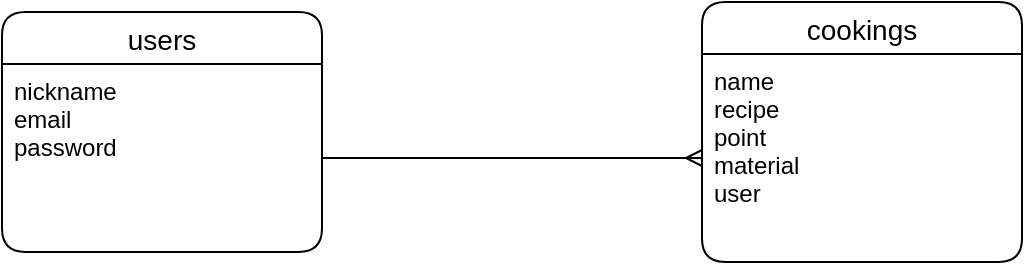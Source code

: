<mxfile version="14.2.4" type="embed">
    <diagram id="5DFAlk_yc9SoOAuKdxVb" name="ページ1">
        <mxGraphModel dx="1138" dy="680" grid="1" gridSize="10" guides="1" tooltips="1" connect="1" arrows="1" fold="1" page="1" pageScale="1" pageWidth="827" pageHeight="1169" math="0" shadow="0">
            <root>
                <mxCell id="0"/>
                <mxCell id="1" parent="0"/>
                <mxCell id="X8vmm_KjIuMEQzblRUxQ-8" value="users" style="swimlane;fontStyle=0;childLayout=stackLayout;horizontal=1;startSize=26;horizontalStack=0;resizeParent=1;resizeParentMax=0;resizeLast=0;collapsible=1;marginBottom=0;align=center;fontSize=14;sketch=0;rounded=1;" parent="1" vertex="1">
                    <mxGeometry x="60" y="310" width="160" height="120" as="geometry"/>
                </mxCell>
                <mxCell id="X8vmm_KjIuMEQzblRUxQ-11" value="nickname&#10;email&#10;password" style="text;strokeColor=none;fillColor=none;spacingLeft=4;spacingRight=4;overflow=hidden;rotatable=0;points=[[0,0.5],[1,0.5]];portConstraint=eastwest;fontSize=12;rounded=1;" parent="X8vmm_KjIuMEQzblRUxQ-8" vertex="1">
                    <mxGeometry y="26" width="160" height="94" as="geometry"/>
                </mxCell>
                <mxCell id="X8vmm_KjIuMEQzblRUxQ-12" value="cookings" style="swimlane;fontStyle=0;childLayout=stackLayout;horizontal=1;startSize=26;horizontalStack=0;resizeParent=1;resizeParentMax=0;resizeLast=0;collapsible=1;marginBottom=0;align=center;fontSize=14;sketch=0;rounded=1;" parent="1" vertex="1">
                    <mxGeometry x="410" y="305" width="160" height="130" as="geometry"/>
                </mxCell>
                <mxCell id="X8vmm_KjIuMEQzblRUxQ-13" value="name&#10;recipe&#10;point&#10;material&#10;user" style="text;strokeColor=none;fillColor=none;spacingLeft=4;spacingRight=4;overflow=hidden;rotatable=0;points=[[0,0.5],[1,0.5]];portConstraint=eastwest;fontSize=12;rounded=1;" parent="X8vmm_KjIuMEQzblRUxQ-12" vertex="1">
                    <mxGeometry y="26" width="160" height="104" as="geometry"/>
                </mxCell>
                <mxCell id="X8vmm_KjIuMEQzblRUxQ-16" style="edgeStyle=orthogonalEdgeStyle;curved=0;sketch=0;orthogonalLoop=1;jettySize=auto;html=1;entryX=0;entryY=0.5;entryDx=0;entryDy=0;endArrow=ERmany;endFill=0;" parent="1" source="X8vmm_KjIuMEQzblRUxQ-11" target="X8vmm_KjIuMEQzblRUxQ-13" edge="1">
                    <mxGeometry relative="1" as="geometry">
                        <mxPoint x="360" y="383" as="targetPoint"/>
                    </mxGeometry>
                </mxCell>
            </root>
        </mxGraphModel>
    </diagram>
</mxfile>